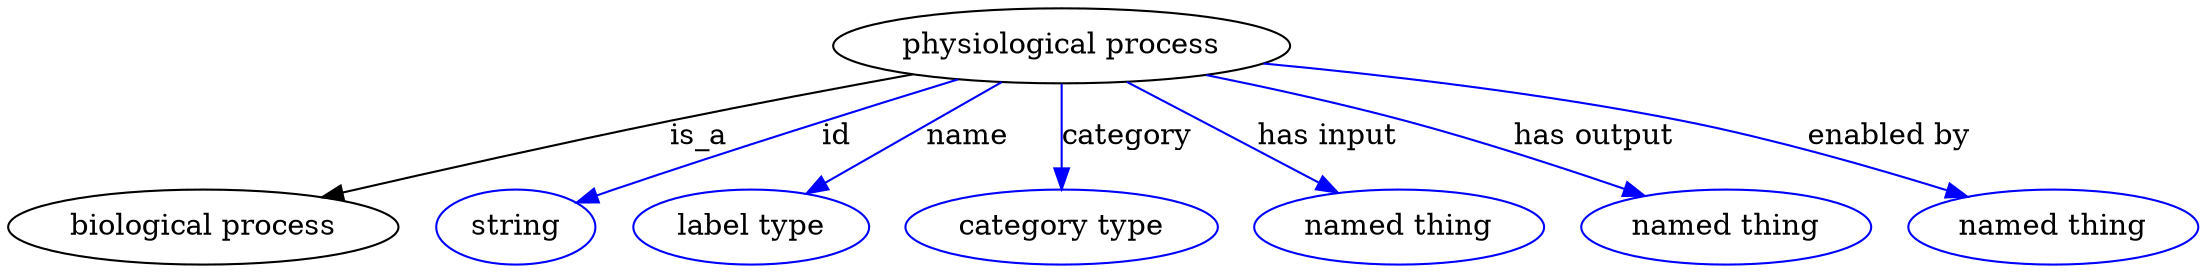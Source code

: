 digraph {
	graph [bb="0,0,856.99,123"];
	node [label="\N"];
	"physiological process"	[height=0.5,
		label="physiological process",
		pos="413.74,105",
		width=2.4192];
	"biological process"	[height=0.5,
		pos="74.743,18",
		width=2.0762];
	"physiological process" -> "biological process"	[label=is_a,
		lp="271.74,61.5",
		pos="e,121.63,32.129 356.22,91.381 327.48,84.939 292.21,76.826 260.74,69 217.29,58.193 168.4,45.011 131.66,34.896"];
	id	[color=blue,
		height=0.5,
		label=string,
		pos="197.74,18",
		width=0.84854];
	"physiological process" -> id	[color=blue,
		label=id,
		lp="325.24,61.5",
		pos="e,221.8,29.378 373.75,88.982 337.98,75.446 284.19,54.835 237.74,36 235.56,35.115 233.32,34.193 231.05,33.256",
		style=solid];
	name	[color=blue,
		height=0.5,
		label="label type",
		pos="291.74,18",
		width=1.2638];
	"physiological process" -> name	[color=blue,
		label=name,
		lp="376.24,61.5",
		pos="e,313.15,33.915 390.22,87.611 370.62,73.958 342.6,54.436 321.46,39.704",
		style=solid];
	category	[color=blue,
		height=0.5,
		label="category type",
		pos="413.74,18",
		width=1.6249];
	"physiological process" -> category	[color=blue,
		label=category,
		lp="437.24,61.5",
		pos="e,413.74,36.175 413.74,86.799 413.74,75.163 413.74,59.548 413.74,46.237",
		style=solid];
	"has input"	[color=blue,
		height=0.5,
		label="named thing",
		pos="545.74,18",
		width=1.5346];
	"physiological process" -> "has input"	[color=blue,
		label="has input",
		lp="512.74,61.5",
		pos="e,521.71,34.479 439.19,87.611 460.23,74.068 490.23,54.749 513.04,40.06",
		style=solid];
	"has output"	[color=blue,
		height=0.5,
		label="named thing",
		pos="673.74,18",
		width=1.5346];
	"physiological process" -> "has output"	[color=blue,
		label="has output",
		lp="611.24,61.5",
		pos="e,640.69,32.522 467.01,90.648 490.13,84.541 517.43,76.911 541.74,69 572.02,59.152 605.55,46.424 631.25,36.275",
		style=solid];
	"enabled by"	[color=blue,
		height=0.5,
		label="named thing",
		pos="801.74,18",
		width=1.5346];
	"physiological process" -> "enabled by"	[color=blue,
		label="enabled by",
		lp="726.74,61.5",
		pos="e,766.41,31.921 488.36,95.63 533.64,89.814 592.41,80.952 643.74,69 682.43,59.993 725.34,46.159 756.67,35.324",
		style=solid];
}
